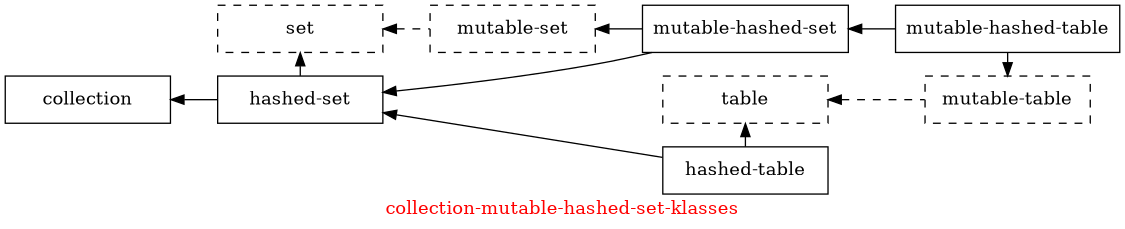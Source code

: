 // -*- mode: C++; c-basic-offset: 2; tab-width: 2; indent-tabs-mode: nil -*-

// Copyright (C) 2007, 2008, 2009 Robert Nielsen <robert@dakota.org>
//
// Licensed under the Apache License, Version 2.0 (the "License");
// you may not use this file except in compliance with the License.
// You may obtain a copy of the License at
//
//      http://www.apache.org/licenses/LICENSE-2.0
//
// Unless required by applicable law or agreed to in writing, software
// distributed under the License is distributed on an "AS IS" BASIS,
// WITHOUT WARRANTIES OR CONDITIONS OF ANY KIND, either express or implied.
// See the License for the specific language governing permissions and
// limitations under the License.

digraph "collection-mutable-hashed-set-klasses"
{
  graph [ label = "\G", fontcolor = red ];
	graph [ rankdir = LR, center = true, page = "8.5,11", size = "7.5,10" ];
	node [ shape = rect, width = 1.75 ];
  edge [ dir = back ];

  "collection" -> "hashed-set";
//   "collection" -> "sorted-set";

  "hashed-set" -> "mutable-hashed-set";
//   "sorted-set" -> "mutable-sorted-set";

	"hashed-set" -> "hashed-table";
// 	"sorted-set" -> "sorted-table";

	"mutable-hashed-set" -> "mutable-hashed-table";
// 	"mutable-sorted-set" -> "mutable-sorted-table";

  
  "set" -> "mutable-set" [ style = dashed ];
  "table" -> "mutable-table" [ style = dashed ];

//   "set" -> "sorted-set";
//   "mutable-set" -> "mutable-sorted-set";
//   "mutable-table" -> "mutable-sorted-table";
//   "table" -> "sorted-table";

  "set" [ style = dashed ];
  "mutable-set" [ style = dashed ];
  "mutable-table" [ style = dashed ];
  "table" [ style = dashed ];

//   "hashed-set" -> "set" [ dir = backward ];
//   "mutable-hashed-set" -> "mutable-set" [ dir = backward ];
//   "mutable-hashed-table" -> "mutable-table" [ dir = backward ];
//   "hashed-table" -> "table" [ dir = backward ];

  "set" -> "hashed-set";
  "mutable-set" -> "mutable-hashed-set";
  "mutable-hashed-table" -> "mutable-table" [ dir = backward ];
  "table" -> "hashed-table";

//   subgraph { graph [ rank = same ]; "sorted-set"; "set" };
  subgraph { graph [ rank = same ]; "hashed-set"; "set" };

//   subgraph { graph [ rank = same ]; "mutable-sorted-set"; "mutable-set" };
//   subgraph { graph [ rank = same ]; "mutable-hashed-set"; "mutable-set" };

//   subgraph { graph [ rank = same ]; "sorted-table"; "table" };
  subgraph { graph [ rank = same ]; "hashed-table"; "table" };

//   subgraph { graph [ rank = same ]; "mutable-sorted-table"; "mutable-table" };
  subgraph { graph [ rank = same ]; "mutable-hashed-table"; "mutable-table" };
}
